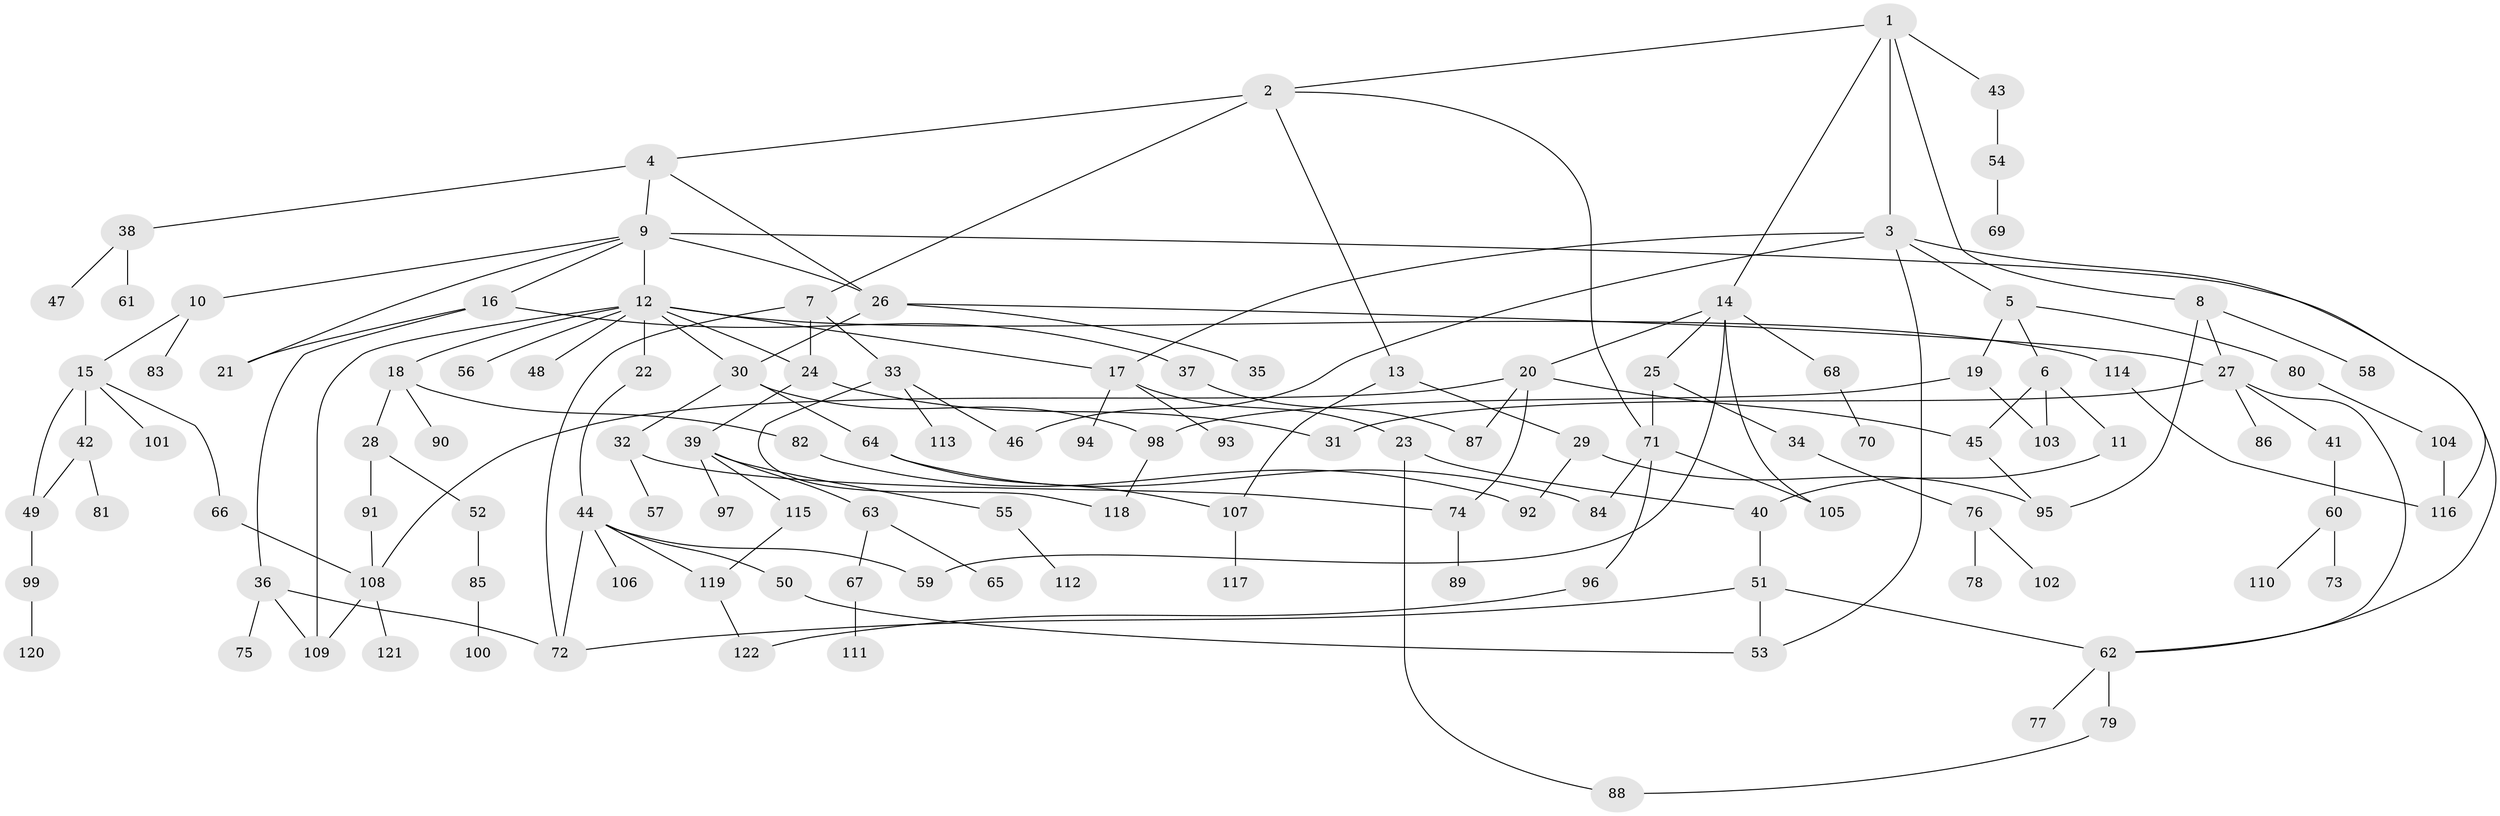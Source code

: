 // Generated by graph-tools (version 1.1) at 2025/10/02/27/25 16:10:55]
// undirected, 122 vertices, 161 edges
graph export_dot {
graph [start="1"]
  node [color=gray90,style=filled];
  1;
  2;
  3;
  4;
  5;
  6;
  7;
  8;
  9;
  10;
  11;
  12;
  13;
  14;
  15;
  16;
  17;
  18;
  19;
  20;
  21;
  22;
  23;
  24;
  25;
  26;
  27;
  28;
  29;
  30;
  31;
  32;
  33;
  34;
  35;
  36;
  37;
  38;
  39;
  40;
  41;
  42;
  43;
  44;
  45;
  46;
  47;
  48;
  49;
  50;
  51;
  52;
  53;
  54;
  55;
  56;
  57;
  58;
  59;
  60;
  61;
  62;
  63;
  64;
  65;
  66;
  67;
  68;
  69;
  70;
  71;
  72;
  73;
  74;
  75;
  76;
  77;
  78;
  79;
  80;
  81;
  82;
  83;
  84;
  85;
  86;
  87;
  88;
  89;
  90;
  91;
  92;
  93;
  94;
  95;
  96;
  97;
  98;
  99;
  100;
  101;
  102;
  103;
  104;
  105;
  106;
  107;
  108;
  109;
  110;
  111;
  112;
  113;
  114;
  115;
  116;
  117;
  118;
  119;
  120;
  121;
  122;
  1 -- 2;
  1 -- 3;
  1 -- 8;
  1 -- 14;
  1 -- 43;
  2 -- 4;
  2 -- 7;
  2 -- 13;
  2 -- 71;
  3 -- 5;
  3 -- 17;
  3 -- 46;
  3 -- 116;
  3 -- 53;
  4 -- 9;
  4 -- 38;
  4 -- 26;
  5 -- 6;
  5 -- 19;
  5 -- 80;
  6 -- 11;
  6 -- 45;
  6 -- 103;
  7 -- 24;
  7 -- 33;
  7 -- 72;
  8 -- 58;
  8 -- 27;
  8 -- 95;
  9 -- 10;
  9 -- 12;
  9 -- 16;
  9 -- 21;
  9 -- 26;
  9 -- 62;
  10 -- 15;
  10 -- 83;
  11 -- 40;
  12 -- 18;
  12 -- 22;
  12 -- 48;
  12 -- 56;
  12 -- 114;
  12 -- 109;
  12 -- 30;
  12 -- 24;
  12 -- 17;
  13 -- 29;
  13 -- 107;
  14 -- 20;
  14 -- 25;
  14 -- 59;
  14 -- 68;
  14 -- 105;
  15 -- 42;
  15 -- 49;
  15 -- 66;
  15 -- 101;
  16 -- 36;
  16 -- 37;
  16 -- 21;
  17 -- 23;
  17 -- 93;
  17 -- 94;
  18 -- 28;
  18 -- 82;
  18 -- 90;
  19 -- 98;
  19 -- 103;
  20 -- 74;
  20 -- 87;
  20 -- 108;
  20 -- 45;
  22 -- 44;
  23 -- 40;
  23 -- 88;
  24 -- 39;
  24 -- 31;
  25 -- 34;
  25 -- 71;
  26 -- 27;
  26 -- 30;
  26 -- 35;
  27 -- 31;
  27 -- 41;
  27 -- 86;
  27 -- 62;
  28 -- 52;
  28 -- 91;
  29 -- 92;
  29 -- 95;
  30 -- 32;
  30 -- 64;
  30 -- 98;
  32 -- 57;
  32 -- 74;
  33 -- 113;
  33 -- 46;
  33 -- 118;
  34 -- 76;
  36 -- 72;
  36 -- 75;
  36 -- 109;
  37 -- 87;
  38 -- 47;
  38 -- 61;
  39 -- 55;
  39 -- 63;
  39 -- 97;
  39 -- 115;
  40 -- 51;
  41 -- 60;
  42 -- 81;
  42 -- 49;
  43 -- 54;
  44 -- 50;
  44 -- 106;
  44 -- 59;
  44 -- 72;
  44 -- 119;
  45 -- 95;
  49 -- 99;
  50 -- 53;
  51 -- 62;
  51 -- 53;
  51 -- 72;
  52 -- 85;
  54 -- 69;
  55 -- 112;
  60 -- 73;
  60 -- 110;
  62 -- 77;
  62 -- 79;
  63 -- 65;
  63 -- 67;
  64 -- 84;
  64 -- 107;
  66 -- 108;
  67 -- 111;
  68 -- 70;
  71 -- 96;
  71 -- 105;
  71 -- 84;
  74 -- 89;
  76 -- 78;
  76 -- 102;
  79 -- 88;
  80 -- 104;
  82 -- 92;
  85 -- 100;
  91 -- 108;
  96 -- 122;
  98 -- 118;
  99 -- 120;
  104 -- 116;
  107 -- 117;
  108 -- 121;
  108 -- 109;
  114 -- 116;
  115 -- 119;
  119 -- 122;
}

